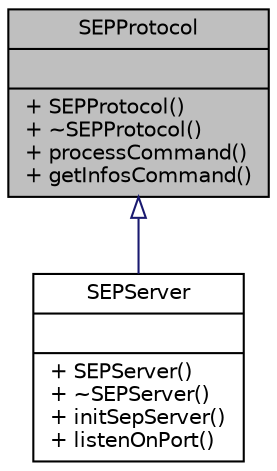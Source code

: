 digraph "SEPProtocol"
{
 // LATEX_PDF_SIZE
  edge [fontname="Helvetica",fontsize="10",labelfontname="Helvetica",labelfontsize="10"];
  node [fontname="Helvetica",fontsize="10",shape=record];
  Node1 [label="{SEPProtocol\n||+ SEPProtocol()\l+ ~SEPProtocol()\l+ processCommand()\l+ getInfosCommand()\l}",height=0.2,width=0.4,color="black", fillcolor="grey75", style="filled", fontcolor="black",tooltip=" "];
  Node1 -> Node2 [dir="back",color="midnightblue",fontsize="10",style="solid",arrowtail="onormal",fontname="Helvetica"];
  Node2 [label="{SEPServer\n||+ SEPServer()\l+ ~SEPServer()\l+ initSepServer()\l+ listenOnPort()\l}",height=0.2,width=0.4,color="black", fillcolor="white", style="filled",URL="$classSEPServer.html",tooltip=" "];
}
